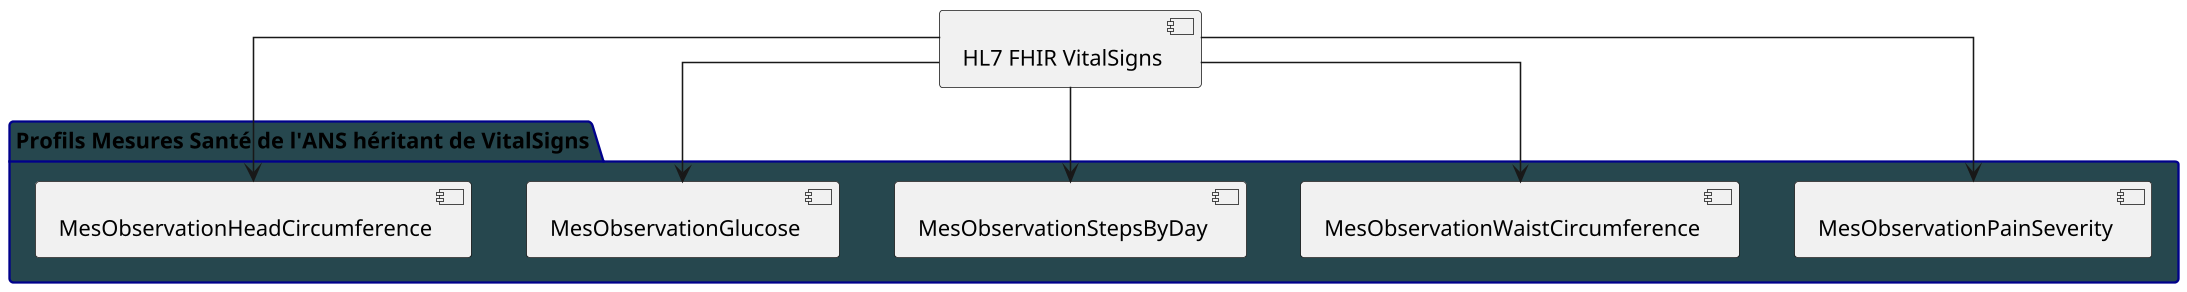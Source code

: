 @startuml

skinparam linetype ortho
skinparam dpi 150
skinparam boxPadding 10
skinparam shadowing false
skinparam packageBackgroundColor LightBlue
skinparam packageBorderColor DarkBlue

[HL7 FHIR VitalSigns] 

package "Profils Mesures Santé de l'ANS héritant de VitalSigns" as PMSB #26474E {
    [MesObservationPainSeverity]
    [MesObservationWaistCircumference]
    [MesObservationStepsByDay]
    [MesObservationGlucose]
    [MesObservationHeadCircumference]
}

[HL7 FHIR VitalSigns] --> [MesObservationPainSeverity]
[HL7 FHIR VitalSigns] --> [MesObservationWaistCircumference]
[HL7 FHIR VitalSigns] --> [MesObservationStepsByDay]
[HL7 FHIR VitalSigns] --> [MesObservationGlucose]
[HL7 FHIR VitalSigns] --> [MesObservationHeadCircumference]

@enduml